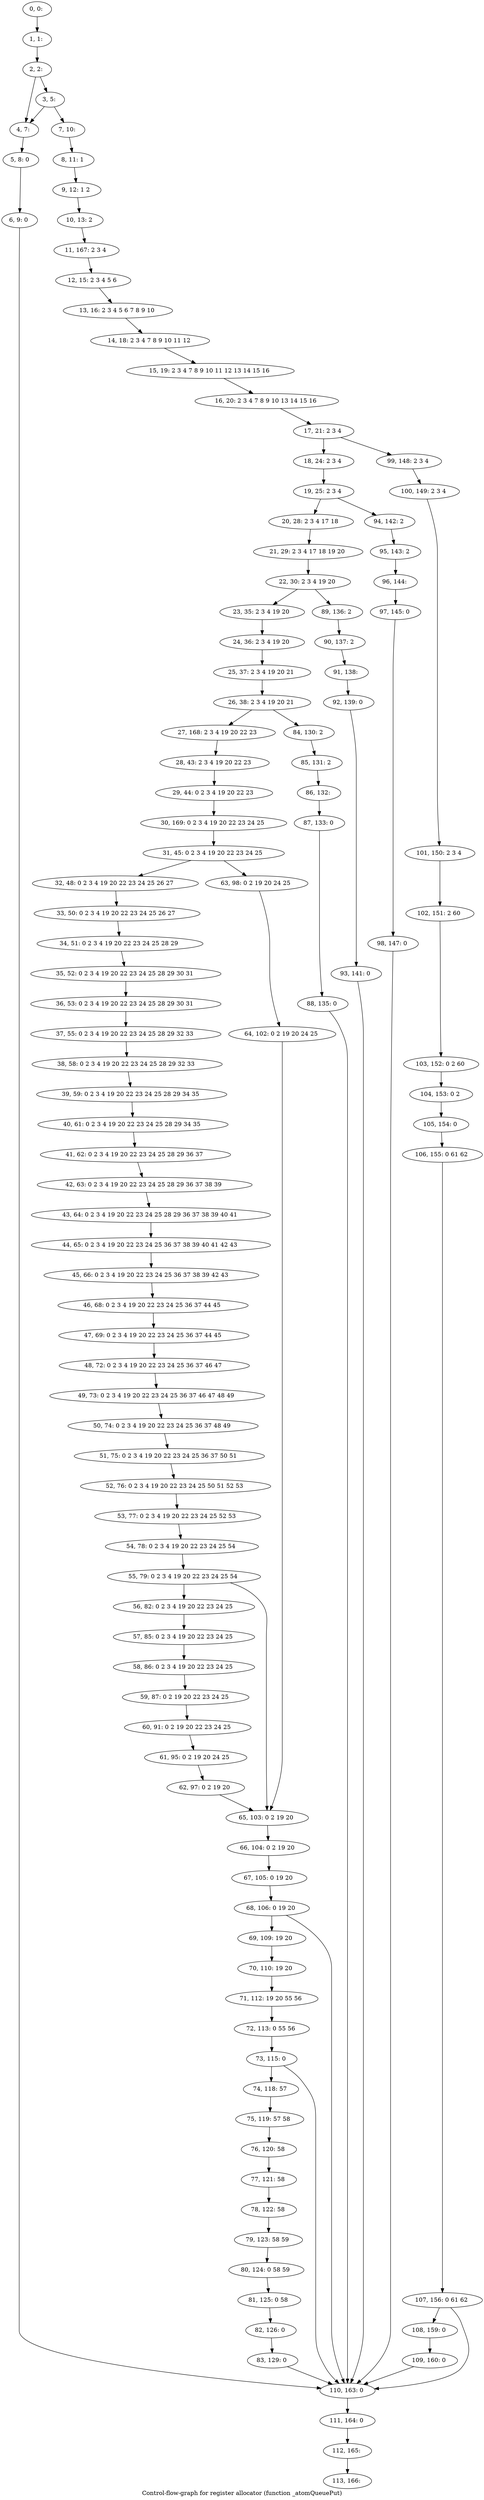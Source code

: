 digraph G {
graph [label="Control-flow-graph for register allocator (function _atomQueuePut)"]
0[label="0, 0: "];
1[label="1, 1: "];
2[label="2, 2: "];
3[label="3, 5: "];
4[label="4, 7: "];
5[label="5, 8: 0 "];
6[label="6, 9: 0 "];
7[label="7, 10: "];
8[label="8, 11: 1 "];
9[label="9, 12: 1 2 "];
10[label="10, 13: 2 "];
11[label="11, 167: 2 3 4 "];
12[label="12, 15: 2 3 4 5 6 "];
13[label="13, 16: 2 3 4 5 6 7 8 9 10 "];
14[label="14, 18: 2 3 4 7 8 9 10 11 12 "];
15[label="15, 19: 2 3 4 7 8 9 10 11 12 13 14 15 16 "];
16[label="16, 20: 2 3 4 7 8 9 10 13 14 15 16 "];
17[label="17, 21: 2 3 4 "];
18[label="18, 24: 2 3 4 "];
19[label="19, 25: 2 3 4 "];
20[label="20, 28: 2 3 4 17 18 "];
21[label="21, 29: 2 3 4 17 18 19 20 "];
22[label="22, 30: 2 3 4 19 20 "];
23[label="23, 35: 2 3 4 19 20 "];
24[label="24, 36: 2 3 4 19 20 "];
25[label="25, 37: 2 3 4 19 20 21 "];
26[label="26, 38: 2 3 4 19 20 21 "];
27[label="27, 168: 2 3 4 19 20 22 23 "];
28[label="28, 43: 2 3 4 19 20 22 23 "];
29[label="29, 44: 0 2 3 4 19 20 22 23 "];
30[label="30, 169: 0 2 3 4 19 20 22 23 24 25 "];
31[label="31, 45: 0 2 3 4 19 20 22 23 24 25 "];
32[label="32, 48: 0 2 3 4 19 20 22 23 24 25 26 27 "];
33[label="33, 50: 0 2 3 4 19 20 22 23 24 25 26 27 "];
34[label="34, 51: 0 2 3 4 19 20 22 23 24 25 28 29 "];
35[label="35, 52: 0 2 3 4 19 20 22 23 24 25 28 29 30 31 "];
36[label="36, 53: 0 2 3 4 19 20 22 23 24 25 28 29 30 31 "];
37[label="37, 55: 0 2 3 4 19 20 22 23 24 25 28 29 32 33 "];
38[label="38, 58: 0 2 3 4 19 20 22 23 24 25 28 29 32 33 "];
39[label="39, 59: 0 2 3 4 19 20 22 23 24 25 28 29 34 35 "];
40[label="40, 61: 0 2 3 4 19 20 22 23 24 25 28 29 34 35 "];
41[label="41, 62: 0 2 3 4 19 20 22 23 24 25 28 29 36 37 "];
42[label="42, 63: 0 2 3 4 19 20 22 23 24 25 28 29 36 37 38 39 "];
43[label="43, 64: 0 2 3 4 19 20 22 23 24 25 28 29 36 37 38 39 40 41 "];
44[label="44, 65: 0 2 3 4 19 20 22 23 24 25 36 37 38 39 40 41 42 43 "];
45[label="45, 66: 0 2 3 4 19 20 22 23 24 25 36 37 38 39 42 43 "];
46[label="46, 68: 0 2 3 4 19 20 22 23 24 25 36 37 44 45 "];
47[label="47, 69: 0 2 3 4 19 20 22 23 24 25 36 37 44 45 "];
48[label="48, 72: 0 2 3 4 19 20 22 23 24 25 36 37 46 47 "];
49[label="49, 73: 0 2 3 4 19 20 22 23 24 25 36 37 46 47 48 49 "];
50[label="50, 74: 0 2 3 4 19 20 22 23 24 25 36 37 48 49 "];
51[label="51, 75: 0 2 3 4 19 20 22 23 24 25 36 37 50 51 "];
52[label="52, 76: 0 2 3 4 19 20 22 23 24 25 50 51 52 53 "];
53[label="53, 77: 0 2 3 4 19 20 22 23 24 25 52 53 "];
54[label="54, 78: 0 2 3 4 19 20 22 23 24 25 54 "];
55[label="55, 79: 0 2 3 4 19 20 22 23 24 25 54 "];
56[label="56, 82: 0 2 3 4 19 20 22 23 24 25 "];
57[label="57, 85: 0 2 3 4 19 20 22 23 24 25 "];
58[label="58, 86: 0 2 3 4 19 20 22 23 24 25 "];
59[label="59, 87: 0 2 19 20 22 23 24 25 "];
60[label="60, 91: 0 2 19 20 22 23 24 25 "];
61[label="61, 95: 0 2 19 20 24 25 "];
62[label="62, 97: 0 2 19 20 "];
63[label="63, 98: 0 2 19 20 24 25 "];
64[label="64, 102: 0 2 19 20 24 25 "];
65[label="65, 103: 0 2 19 20 "];
66[label="66, 104: 0 2 19 20 "];
67[label="67, 105: 0 19 20 "];
68[label="68, 106: 0 19 20 "];
69[label="69, 109: 19 20 "];
70[label="70, 110: 19 20 "];
71[label="71, 112: 19 20 55 56 "];
72[label="72, 113: 0 55 56 "];
73[label="73, 115: 0 "];
74[label="74, 118: 57 "];
75[label="75, 119: 57 58 "];
76[label="76, 120: 58 "];
77[label="77, 121: 58 "];
78[label="78, 122: 58 "];
79[label="79, 123: 58 59 "];
80[label="80, 124: 0 58 59 "];
81[label="81, 125: 0 58 "];
82[label="82, 126: 0 "];
83[label="83, 129: 0 "];
84[label="84, 130: 2 "];
85[label="85, 131: 2 "];
86[label="86, 132: "];
87[label="87, 133: 0 "];
88[label="88, 135: 0 "];
89[label="89, 136: 2 "];
90[label="90, 137: 2 "];
91[label="91, 138: "];
92[label="92, 139: 0 "];
93[label="93, 141: 0 "];
94[label="94, 142: 2 "];
95[label="95, 143: 2 "];
96[label="96, 144: "];
97[label="97, 145: 0 "];
98[label="98, 147: 0 "];
99[label="99, 148: 2 3 4 "];
100[label="100, 149: 2 3 4 "];
101[label="101, 150: 2 3 4 "];
102[label="102, 151: 2 60 "];
103[label="103, 152: 0 2 60 "];
104[label="104, 153: 0 2 "];
105[label="105, 154: 0 "];
106[label="106, 155: 0 61 62 "];
107[label="107, 156: 0 61 62 "];
108[label="108, 159: 0 "];
109[label="109, 160: 0 "];
110[label="110, 163: 0 "];
111[label="111, 164: 0 "];
112[label="112, 165: "];
113[label="113, 166: "];
0->1 ;
1->2 ;
2->3 ;
2->4 ;
3->4 ;
3->7 ;
4->5 ;
5->6 ;
6->110 ;
7->8 ;
8->9 ;
9->10 ;
10->11 ;
11->12 ;
12->13 ;
13->14 ;
14->15 ;
15->16 ;
16->17 ;
17->18 ;
17->99 ;
18->19 ;
19->20 ;
19->94 ;
20->21 ;
21->22 ;
22->23 ;
22->89 ;
23->24 ;
24->25 ;
25->26 ;
26->27 ;
26->84 ;
27->28 ;
28->29 ;
29->30 ;
30->31 ;
31->32 ;
31->63 ;
32->33 ;
33->34 ;
34->35 ;
35->36 ;
36->37 ;
37->38 ;
38->39 ;
39->40 ;
40->41 ;
41->42 ;
42->43 ;
43->44 ;
44->45 ;
45->46 ;
46->47 ;
47->48 ;
48->49 ;
49->50 ;
50->51 ;
51->52 ;
52->53 ;
53->54 ;
54->55 ;
55->56 ;
55->65 ;
56->57 ;
57->58 ;
58->59 ;
59->60 ;
60->61 ;
61->62 ;
62->65 ;
63->64 ;
64->65 ;
65->66 ;
66->67 ;
67->68 ;
68->69 ;
68->110 ;
69->70 ;
70->71 ;
71->72 ;
72->73 ;
73->74 ;
73->110 ;
74->75 ;
75->76 ;
76->77 ;
77->78 ;
78->79 ;
79->80 ;
80->81 ;
81->82 ;
82->83 ;
83->110 ;
84->85 ;
85->86 ;
86->87 ;
87->88 ;
88->110 ;
89->90 ;
90->91 ;
91->92 ;
92->93 ;
93->110 ;
94->95 ;
95->96 ;
96->97 ;
97->98 ;
98->110 ;
99->100 ;
100->101 ;
101->102 ;
102->103 ;
103->104 ;
104->105 ;
105->106 ;
106->107 ;
107->108 ;
107->110 ;
108->109 ;
109->110 ;
110->111 ;
111->112 ;
112->113 ;
}
